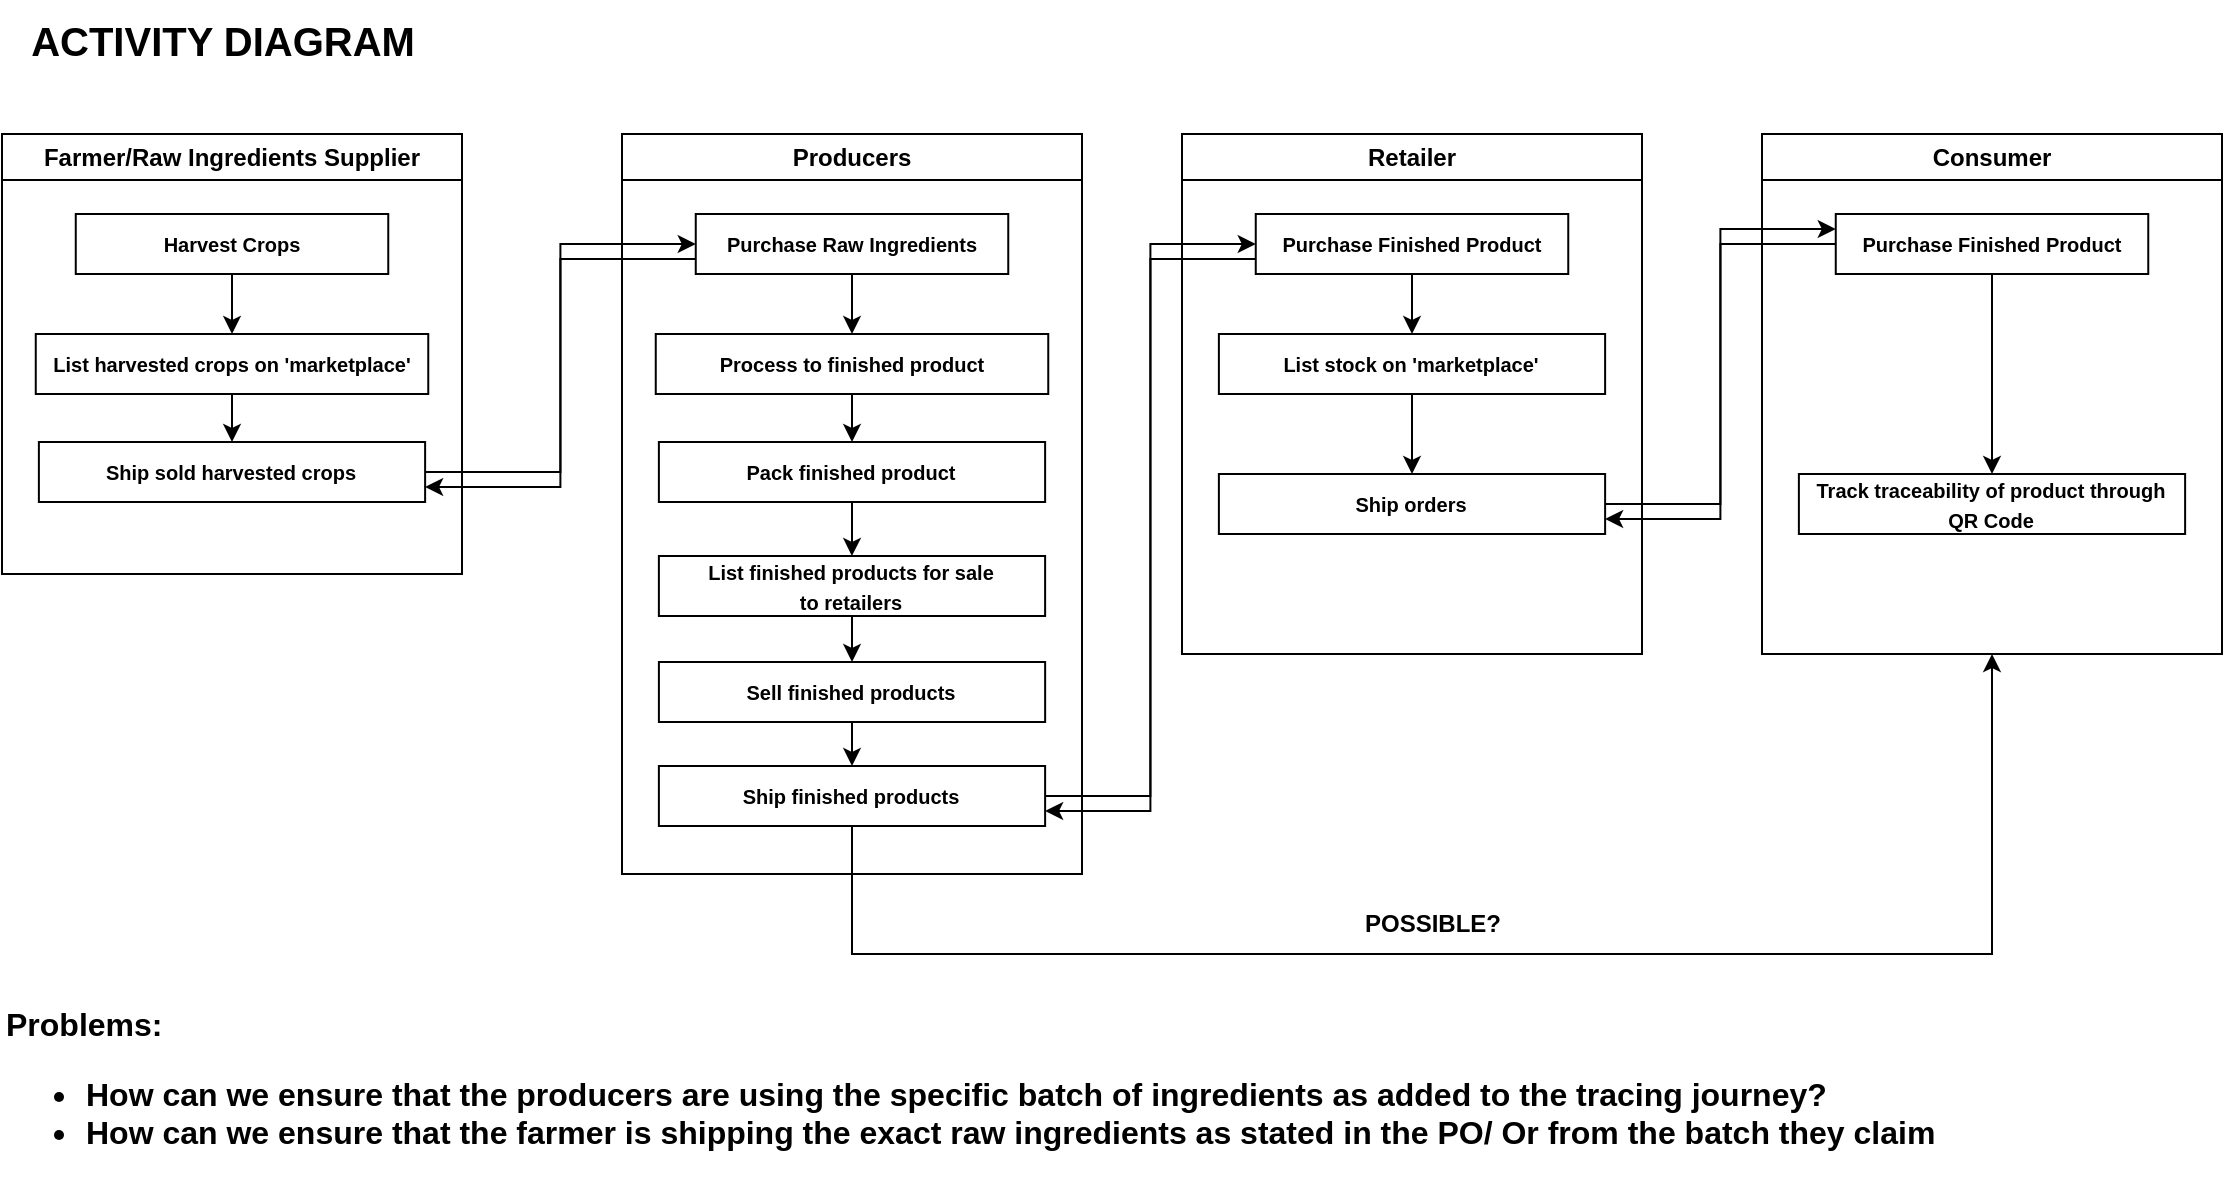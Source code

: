 <mxfile version="23.1.1" type="github">
  <diagram name="Page-1" id="5cgKJNd5OM3I3Rc0reRp">
    <mxGraphModel dx="1366" dy="703" grid="1" gridSize="10" guides="1" tooltips="1" connect="1" arrows="1" fold="1" page="1" pageScale="1" pageWidth="1169" pageHeight="827" math="0" shadow="0">
      <root>
        <mxCell id="0" />
        <mxCell id="1" parent="0" />
        <mxCell id="WF0mu_H45He7Ej0Iz--u-1" value="&lt;font style=&quot;font-size: 12px;&quot;&gt;Farmer/Raw Ingredients Supplier&lt;/font&gt;" style="swimlane;whiteSpace=wrap;html=1;" parent="1" vertex="1">
          <mxGeometry x="50" y="97" width="230" height="220" as="geometry" />
        </mxCell>
        <mxCell id="WF0mu_H45He7Ej0Iz--u-7" style="edgeStyle=orthogonalEdgeStyle;rounded=0;orthogonalLoop=1;jettySize=auto;html=1;exitX=0.5;exitY=1;exitDx=0;exitDy=0;entryX=0.5;entryY=0;entryDx=0;entryDy=0;" parent="WF0mu_H45He7Ej0Iz--u-1" source="WF0mu_H45He7Ej0Iz--u-3" target="WF0mu_H45He7Ej0Iz--u-4" edge="1">
          <mxGeometry relative="1" as="geometry" />
        </mxCell>
        <mxCell id="WF0mu_H45He7Ej0Iz--u-3" value="&lt;b&gt;&lt;font style=&quot;font-size: 10px;&quot;&gt;Harvest Crops&lt;/font&gt;&lt;/b&gt;" style="rounded=0;whiteSpace=wrap;html=1;" parent="WF0mu_H45He7Ej0Iz--u-1" vertex="1">
          <mxGeometry x="36.88" y="40" width="156.25" height="30" as="geometry" />
        </mxCell>
        <mxCell id="WF0mu_H45He7Ej0Iz--u-8" style="edgeStyle=orthogonalEdgeStyle;rounded=0;orthogonalLoop=1;jettySize=auto;html=1;exitX=0.5;exitY=1;exitDx=0;exitDy=0;entryX=0.5;entryY=0;entryDx=0;entryDy=0;" parent="WF0mu_H45He7Ej0Iz--u-1" source="WF0mu_H45He7Ej0Iz--u-4" target="WF0mu_H45He7Ej0Iz--u-5" edge="1">
          <mxGeometry relative="1" as="geometry" />
        </mxCell>
        <mxCell id="WF0mu_H45He7Ej0Iz--u-4" value="&lt;b&gt;&lt;font style=&quot;font-size: 10px;&quot;&gt;List harvested crops on &#39;marketplace&#39;&lt;/font&gt;&lt;/b&gt;" style="rounded=0;whiteSpace=wrap;html=1;" parent="WF0mu_H45He7Ej0Iz--u-1" vertex="1">
          <mxGeometry x="16.88" y="100" width="196.25" height="30" as="geometry" />
        </mxCell>
        <mxCell id="WF0mu_H45He7Ej0Iz--u-5" value="&lt;b&gt;&lt;font style=&quot;font-size: 10px;&quot;&gt;Ship sold harvested crops&lt;/font&gt;&lt;/b&gt;" style="rounded=0;whiteSpace=wrap;html=1;" parent="WF0mu_H45He7Ej0Iz--u-1" vertex="1">
          <mxGeometry x="18.44" y="154" width="193.12" height="30" as="geometry" />
        </mxCell>
        <mxCell id="WF0mu_H45He7Ej0Iz--u-9" value="&lt;font style=&quot;font-size: 12px;&quot;&gt;Producers&lt;/font&gt;" style="swimlane;whiteSpace=wrap;html=1;" parent="1" vertex="1">
          <mxGeometry x="360" y="97" width="230" height="370" as="geometry" />
        </mxCell>
        <mxCell id="WF0mu_H45He7Ej0Iz--u-10" style="edgeStyle=orthogonalEdgeStyle;rounded=0;orthogonalLoop=1;jettySize=auto;html=1;exitX=0.5;exitY=1;exitDx=0;exitDy=0;entryX=0.5;entryY=0;entryDx=0;entryDy=0;" parent="WF0mu_H45He7Ej0Iz--u-9" source="WF0mu_H45He7Ej0Iz--u-11" target="WF0mu_H45He7Ej0Iz--u-13" edge="1">
          <mxGeometry relative="1" as="geometry" />
        </mxCell>
        <mxCell id="WF0mu_H45He7Ej0Iz--u-11" value="&lt;b&gt;&lt;font style=&quot;font-size: 10px;&quot;&gt;Purchase Raw Ingredients&lt;/font&gt;&lt;/b&gt;" style="rounded=0;whiteSpace=wrap;html=1;" parent="WF0mu_H45He7Ej0Iz--u-9" vertex="1">
          <mxGeometry x="36.88" y="40" width="156.25" height="30" as="geometry" />
        </mxCell>
        <mxCell id="WF0mu_H45He7Ej0Iz--u-12" style="edgeStyle=orthogonalEdgeStyle;rounded=0;orthogonalLoop=1;jettySize=auto;html=1;exitX=0.5;exitY=1;exitDx=0;exitDy=0;entryX=0.5;entryY=0;entryDx=0;entryDy=0;" parent="WF0mu_H45He7Ej0Iz--u-9" source="WF0mu_H45He7Ej0Iz--u-13" target="WF0mu_H45He7Ej0Iz--u-14" edge="1">
          <mxGeometry relative="1" as="geometry" />
        </mxCell>
        <mxCell id="WF0mu_H45He7Ej0Iz--u-13" value="&lt;b&gt;&lt;font style=&quot;font-size: 10px;&quot;&gt;Process to finished product&lt;br&gt;&lt;/font&gt;&lt;/b&gt;" style="rounded=0;whiteSpace=wrap;html=1;" parent="WF0mu_H45He7Ej0Iz--u-9" vertex="1">
          <mxGeometry x="16.88" y="100" width="196.25" height="30" as="geometry" />
        </mxCell>
        <mxCell id="WF0mu_H45He7Ej0Iz--u-19" style="edgeStyle=orthogonalEdgeStyle;rounded=0;orthogonalLoop=1;jettySize=auto;html=1;exitX=0.5;exitY=1;exitDx=0;exitDy=0;" parent="WF0mu_H45He7Ej0Iz--u-9" source="WF0mu_H45He7Ej0Iz--u-14" target="WF0mu_H45He7Ej0Iz--u-18" edge="1">
          <mxGeometry relative="1" as="geometry" />
        </mxCell>
        <mxCell id="WF0mu_H45He7Ej0Iz--u-14" value="&lt;b&gt;&lt;font style=&quot;font-size: 10px;&quot;&gt;Pack finished product&lt;/font&gt;&lt;/b&gt;" style="rounded=0;whiteSpace=wrap;html=1;" parent="WF0mu_H45He7Ej0Iz--u-9" vertex="1">
          <mxGeometry x="18.44" y="154" width="193.12" height="30" as="geometry" />
        </mxCell>
        <mxCell id="WF0mu_H45He7Ej0Iz--u-22" style="edgeStyle=orthogonalEdgeStyle;rounded=0;orthogonalLoop=1;jettySize=auto;html=1;exitX=0.5;exitY=1;exitDx=0;exitDy=0;entryX=0.5;entryY=0;entryDx=0;entryDy=0;" parent="WF0mu_H45He7Ej0Iz--u-9" source="WF0mu_H45He7Ej0Iz--u-18" target="WF0mu_H45He7Ej0Iz--u-20" edge="1">
          <mxGeometry relative="1" as="geometry" />
        </mxCell>
        <mxCell id="WF0mu_H45He7Ej0Iz--u-18" value="&lt;b&gt;&lt;font style=&quot;font-size: 10px;&quot;&gt;List finished products for sale &lt;br&gt;to retailers&lt;/font&gt;&lt;/b&gt;" style="rounded=0;whiteSpace=wrap;html=1;" parent="WF0mu_H45He7Ej0Iz--u-9" vertex="1">
          <mxGeometry x="18.44" y="211" width="193.12" height="30" as="geometry" />
        </mxCell>
        <mxCell id="WF0mu_H45He7Ej0Iz--u-23" style="edgeStyle=orthogonalEdgeStyle;rounded=0;orthogonalLoop=1;jettySize=auto;html=1;exitX=0.5;exitY=1;exitDx=0;exitDy=0;entryX=0.5;entryY=0;entryDx=0;entryDy=0;" parent="WF0mu_H45He7Ej0Iz--u-9" source="WF0mu_H45He7Ej0Iz--u-20" target="WF0mu_H45He7Ej0Iz--u-21" edge="1">
          <mxGeometry relative="1" as="geometry" />
        </mxCell>
        <mxCell id="WF0mu_H45He7Ej0Iz--u-20" value="&lt;span style=&quot;font-size: 10px;&quot;&gt;&lt;b&gt;Sell finished products&lt;/b&gt;&lt;/span&gt;" style="rounded=0;whiteSpace=wrap;html=1;" parent="WF0mu_H45He7Ej0Iz--u-9" vertex="1">
          <mxGeometry x="18.45" y="264" width="193.12" height="30" as="geometry" />
        </mxCell>
        <mxCell id="WF0mu_H45He7Ej0Iz--u-21" value="&lt;span style=&quot;font-size: 10px;&quot;&gt;&lt;b&gt;Ship finished products&lt;/b&gt;&lt;/span&gt;" style="rounded=0;whiteSpace=wrap;html=1;" parent="WF0mu_H45He7Ej0Iz--u-9" vertex="1">
          <mxGeometry x="18.44" y="316" width="193.12" height="30" as="geometry" />
        </mxCell>
        <mxCell id="WF0mu_H45He7Ej0Iz--u-15" style="edgeStyle=orthogonalEdgeStyle;rounded=0;orthogonalLoop=1;jettySize=auto;html=1;exitX=1;exitY=0.5;exitDx=0;exitDy=0;entryX=0;entryY=0.5;entryDx=0;entryDy=0;" parent="1" source="WF0mu_H45He7Ej0Iz--u-5" target="WF0mu_H45He7Ej0Iz--u-11" edge="1">
          <mxGeometry relative="1" as="geometry" />
        </mxCell>
        <mxCell id="WF0mu_H45He7Ej0Iz--u-16" style="edgeStyle=orthogonalEdgeStyle;rounded=0;orthogonalLoop=1;jettySize=auto;html=1;exitX=0;exitY=0.75;exitDx=0;exitDy=0;entryX=1;entryY=0.75;entryDx=0;entryDy=0;" parent="1" source="WF0mu_H45He7Ej0Iz--u-11" target="WF0mu_H45He7Ej0Iz--u-5" edge="1">
          <mxGeometry relative="1" as="geometry" />
        </mxCell>
        <mxCell id="CVCdur7km3AYFx5HG1rz-1" value="&lt;font style=&quot;font-size: 12px;&quot;&gt;Retailer&lt;/font&gt;" style="swimlane;whiteSpace=wrap;html=1;" vertex="1" parent="1">
          <mxGeometry x="640" y="97" width="230" height="260" as="geometry" />
        </mxCell>
        <mxCell id="CVCdur7km3AYFx5HG1rz-2" style="edgeStyle=orthogonalEdgeStyle;rounded=0;orthogonalLoop=1;jettySize=auto;html=1;exitX=0.5;exitY=1;exitDx=0;exitDy=0;entryX=0.5;entryY=0;entryDx=0;entryDy=0;" edge="1" parent="CVCdur7km3AYFx5HG1rz-1" source="CVCdur7km3AYFx5HG1rz-3">
          <mxGeometry relative="1" as="geometry">
            <mxPoint x="115.005" y="100" as="targetPoint" />
          </mxGeometry>
        </mxCell>
        <mxCell id="CVCdur7km3AYFx5HG1rz-3" value="&lt;b&gt;&lt;font style=&quot;font-size: 10px;&quot;&gt;Purchase Finished Product&lt;/font&gt;&lt;/b&gt;" style="rounded=0;whiteSpace=wrap;html=1;" vertex="1" parent="CVCdur7km3AYFx5HG1rz-1">
          <mxGeometry x="36.88" y="40" width="156.25" height="30" as="geometry" />
        </mxCell>
        <mxCell id="CVCdur7km3AYFx5HG1rz-13" style="edgeStyle=orthogonalEdgeStyle;rounded=0;orthogonalLoop=1;jettySize=auto;html=1;exitX=0.5;exitY=1;exitDx=0;exitDy=0;entryX=0.5;entryY=0;entryDx=0;entryDy=0;" edge="1" parent="CVCdur7km3AYFx5HG1rz-1" source="CVCdur7km3AYFx5HG1rz-7" target="CVCdur7km3AYFx5HG1rz-12">
          <mxGeometry relative="1" as="geometry" />
        </mxCell>
        <mxCell id="CVCdur7km3AYFx5HG1rz-7" value="&lt;b&gt;&lt;font style=&quot;font-size: 10px;&quot;&gt;List stock on &#39;marketplace&#39;&lt;/font&gt;&lt;/b&gt;" style="rounded=0;whiteSpace=wrap;html=1;" vertex="1" parent="CVCdur7km3AYFx5HG1rz-1">
          <mxGeometry x="18.44" y="100" width="193.12" height="30" as="geometry" />
        </mxCell>
        <mxCell id="CVCdur7km3AYFx5HG1rz-12" value="&lt;span style=&quot;font-size: 10px;&quot;&gt;&lt;b&gt;Ship orders&lt;/b&gt;&lt;/span&gt;" style="rounded=0;whiteSpace=wrap;html=1;" vertex="1" parent="CVCdur7km3AYFx5HG1rz-1">
          <mxGeometry x="18.44" y="170" width="193.12" height="30" as="geometry" />
        </mxCell>
        <mxCell id="CVCdur7km3AYFx5HG1rz-14" value="&lt;font style=&quot;font-size: 12px;&quot;&gt;Consumer&lt;/font&gt;" style="swimlane;whiteSpace=wrap;html=1;" vertex="1" parent="1">
          <mxGeometry x="930" y="97" width="230" height="260" as="geometry" />
        </mxCell>
        <mxCell id="CVCdur7km3AYFx5HG1rz-16" value="&lt;b&gt;&lt;font style=&quot;font-size: 10px;&quot;&gt;Purchase Finished Product&lt;/font&gt;&lt;/b&gt;" style="rounded=0;whiteSpace=wrap;html=1;" vertex="1" parent="CVCdur7km3AYFx5HG1rz-14">
          <mxGeometry x="36.88" y="40" width="156.25" height="30" as="geometry" />
        </mxCell>
        <mxCell id="CVCdur7km3AYFx5HG1rz-17" style="edgeStyle=orthogonalEdgeStyle;rounded=0;orthogonalLoop=1;jettySize=auto;html=1;exitX=0.5;exitY=1;exitDx=0;exitDy=0;entryX=0.5;entryY=0;entryDx=0;entryDy=0;" edge="1" parent="CVCdur7km3AYFx5HG1rz-14" source="CVCdur7km3AYFx5HG1rz-16" target="CVCdur7km3AYFx5HG1rz-19">
          <mxGeometry relative="1" as="geometry">
            <mxPoint x="115" y="130" as="sourcePoint" />
          </mxGeometry>
        </mxCell>
        <mxCell id="CVCdur7km3AYFx5HG1rz-19" value="&lt;b style=&quot;font-size: 10px;&quot;&gt;Track &lt;/b&gt;&lt;span style=&quot;font-size: 10px;&quot;&gt;&lt;b&gt;traceability&lt;/b&gt;&lt;/span&gt;&lt;b style=&quot;font-size: 10px;&quot;&gt;&amp;nbsp;of product through QR Code&lt;/b&gt;" style="rounded=0;whiteSpace=wrap;html=1;" vertex="1" parent="CVCdur7km3AYFx5HG1rz-14">
          <mxGeometry x="18.44" y="170" width="193.12" height="30" as="geometry" />
        </mxCell>
        <mxCell id="CVCdur7km3AYFx5HG1rz-20" style="edgeStyle=orthogonalEdgeStyle;rounded=0;orthogonalLoop=1;jettySize=auto;html=1;exitX=1;exitY=0.5;exitDx=0;exitDy=0;entryX=0;entryY=0.25;entryDx=0;entryDy=0;" edge="1" parent="1" source="CVCdur7km3AYFx5HG1rz-12" target="CVCdur7km3AYFx5HG1rz-16">
          <mxGeometry relative="1" as="geometry" />
        </mxCell>
        <mxCell id="CVCdur7km3AYFx5HG1rz-21" style="edgeStyle=orthogonalEdgeStyle;rounded=0;orthogonalLoop=1;jettySize=auto;html=1;exitX=0;exitY=0.5;exitDx=0;exitDy=0;entryX=1;entryY=0.75;entryDx=0;entryDy=0;" edge="1" parent="1" source="CVCdur7km3AYFx5HG1rz-16" target="CVCdur7km3AYFx5HG1rz-12">
          <mxGeometry relative="1" as="geometry" />
        </mxCell>
        <mxCell id="CVCdur7km3AYFx5HG1rz-22" style="edgeStyle=orthogonalEdgeStyle;rounded=0;orthogonalLoop=1;jettySize=auto;html=1;exitX=1;exitY=0.5;exitDx=0;exitDy=0;entryX=0;entryY=0.5;entryDx=0;entryDy=0;" edge="1" parent="1" source="WF0mu_H45He7Ej0Iz--u-21" target="CVCdur7km3AYFx5HG1rz-3">
          <mxGeometry relative="1" as="geometry" />
        </mxCell>
        <mxCell id="CVCdur7km3AYFx5HG1rz-23" style="edgeStyle=orthogonalEdgeStyle;rounded=0;orthogonalLoop=1;jettySize=auto;html=1;exitX=0;exitY=0.75;exitDx=0;exitDy=0;entryX=1;entryY=0.75;entryDx=0;entryDy=0;" edge="1" parent="1" source="CVCdur7km3AYFx5HG1rz-3" target="WF0mu_H45He7Ej0Iz--u-21">
          <mxGeometry relative="1" as="geometry" />
        </mxCell>
        <mxCell id="CVCdur7km3AYFx5HG1rz-24" style="edgeStyle=orthogonalEdgeStyle;rounded=0;orthogonalLoop=1;jettySize=auto;html=1;exitX=0.5;exitY=1;exitDx=0;exitDy=0;entryX=0.5;entryY=1;entryDx=0;entryDy=0;" edge="1" parent="1" source="WF0mu_H45He7Ej0Iz--u-21" target="CVCdur7km3AYFx5HG1rz-14">
          <mxGeometry relative="1" as="geometry">
            <Array as="points">
              <mxPoint x="475" y="507" />
              <mxPoint x="1045" y="507" />
            </Array>
          </mxGeometry>
        </mxCell>
        <mxCell id="CVCdur7km3AYFx5HG1rz-25" value="&lt;b&gt;POSSIBLE?&lt;/b&gt;" style="text;html=1;align=center;verticalAlign=middle;resizable=0;points=[];autosize=1;strokeColor=none;fillColor=none;" vertex="1" parent="1">
          <mxGeometry x="720" y="477" width="90" height="30" as="geometry" />
        </mxCell>
        <mxCell id="CVCdur7km3AYFx5HG1rz-26" value="&lt;b&gt;&lt;font style=&quot;font-size: 20px;&quot;&gt;ACTIVITY DIAGRAM&lt;/font&gt;&lt;/b&gt;" style="text;html=1;align=center;verticalAlign=middle;resizable=0;points=[];autosize=1;strokeColor=none;fillColor=none;" vertex="1" parent="1">
          <mxGeometry x="50" y="30" width="220" height="40" as="geometry" />
        </mxCell>
        <mxCell id="CVCdur7km3AYFx5HG1rz-27" value="&lt;b style=&quot;font-size: 16px;&quot;&gt;&lt;font style=&quot;font-size: 16px;&quot;&gt;Problems:&lt;br&gt;&lt;ul&gt;&lt;li&gt;&lt;b&gt;&lt;font style=&quot;font-size: 16px;&quot;&gt;How can we ensure that the producers are using the specific batch of ingredients as added to the tracing journey?&lt;/font&gt;&lt;/b&gt;&lt;/li&gt;&lt;li&gt;&lt;b&gt;&lt;font style=&quot;font-size: 16px;&quot;&gt;How can we ensure that the farmer is shipping the exact raw ingredients as stated in the PO/ Or from the batch they claim&lt;/font&gt;&lt;/b&gt;&lt;/li&gt;&lt;/ul&gt;&lt;/font&gt;&lt;/b&gt;" style="text;html=1;align=left;verticalAlign=middle;resizable=0;points=[];autosize=1;strokeColor=none;fillColor=none;" vertex="1" parent="1">
          <mxGeometry x="50" y="527" width="990" height="100" as="geometry" />
        </mxCell>
      </root>
    </mxGraphModel>
  </diagram>
</mxfile>
